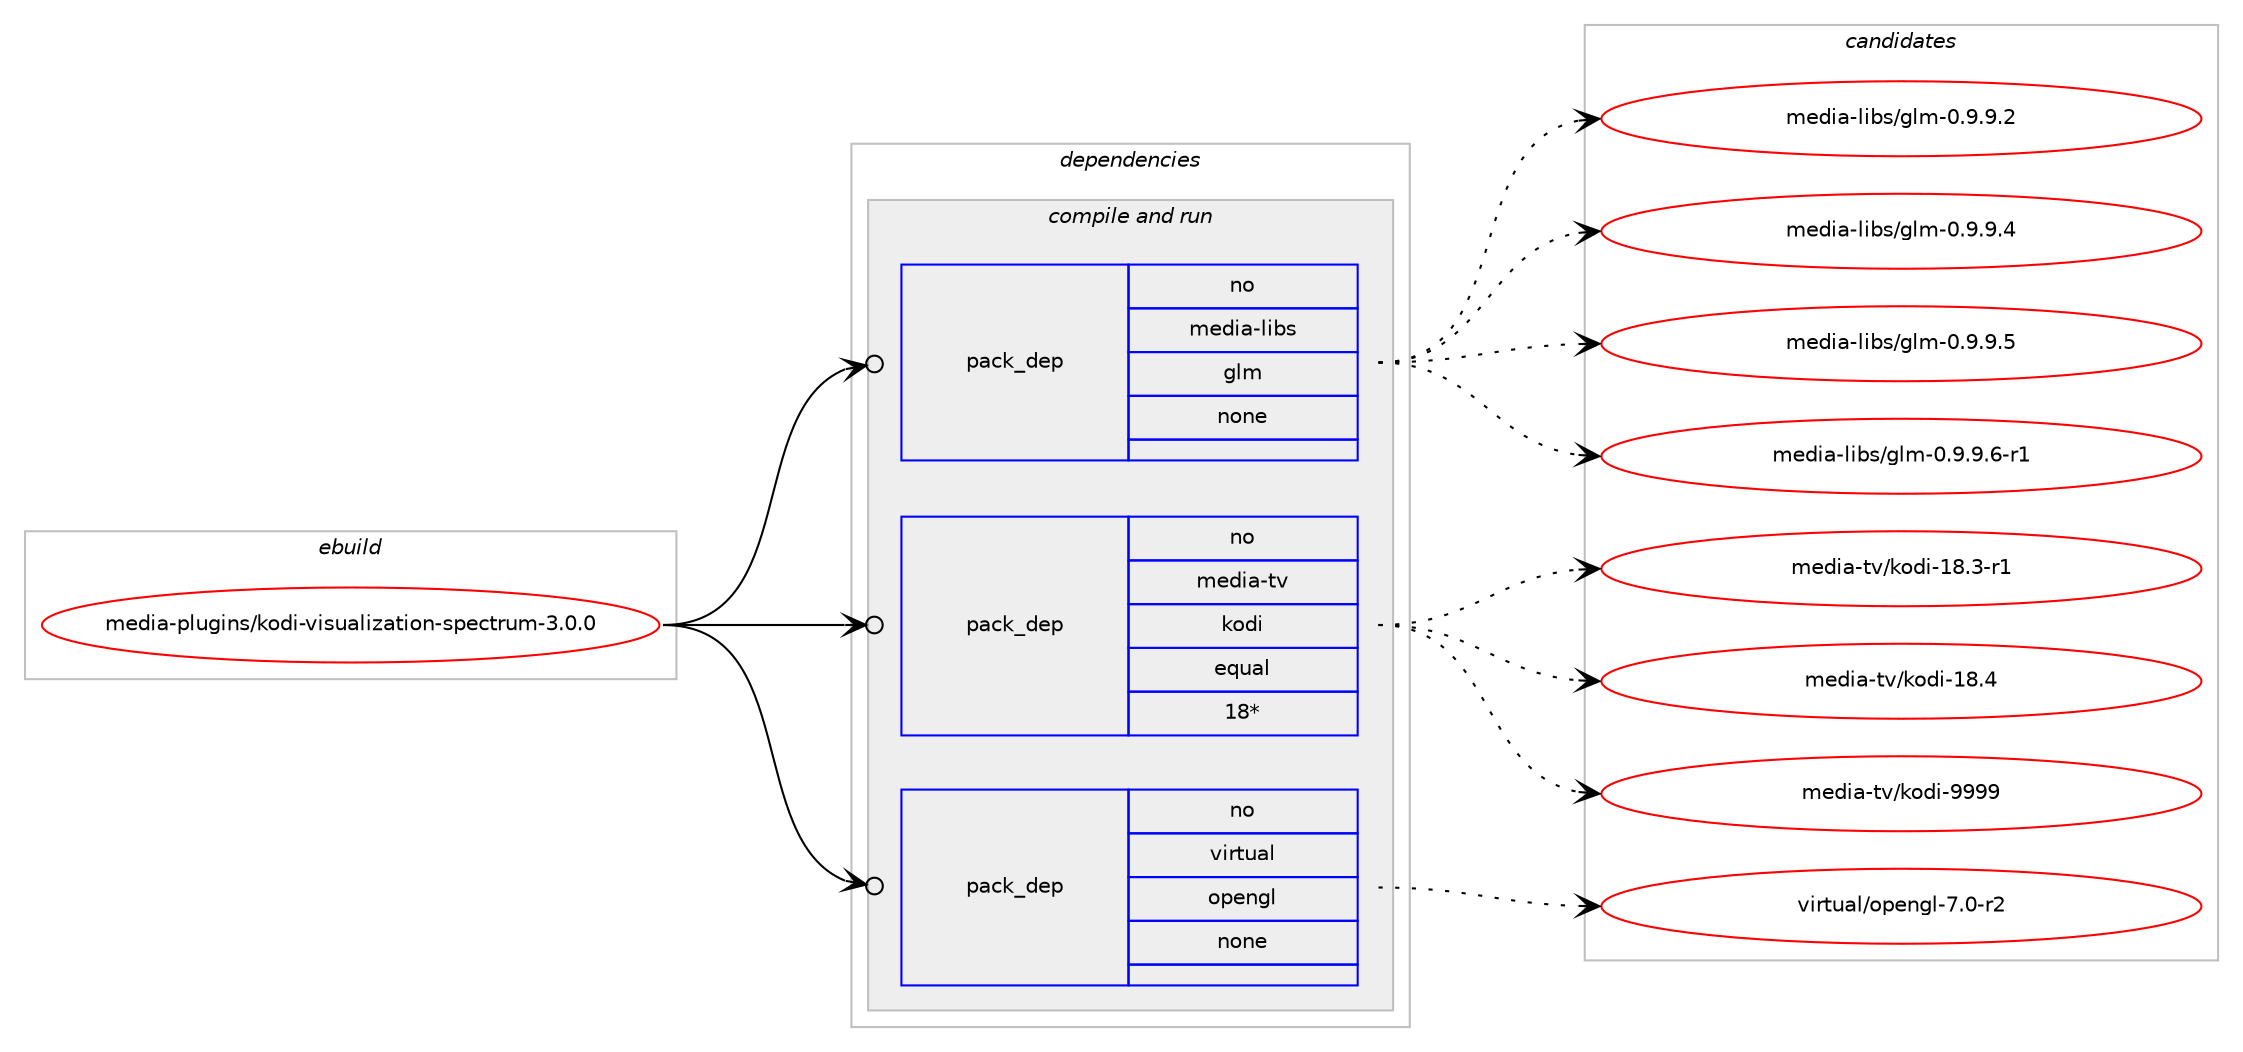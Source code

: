digraph prolog {

# *************
# Graph options
# *************

newrank=true;
concentrate=true;
compound=true;
graph [rankdir=LR,fontname=Helvetica,fontsize=10,ranksep=1.5];#, ranksep=2.5, nodesep=0.2];
edge  [arrowhead=vee];
node  [fontname=Helvetica,fontsize=10];

# **********
# The ebuild
# **********

subgraph cluster_leftcol {
color=gray;
rank=same;
label=<<i>ebuild</i>>;
id [label="media-plugins/kodi-visualization-spectrum-3.0.0", color=red, width=4, href="../media-plugins/kodi-visualization-spectrum-3.0.0.svg"];
}

# ****************
# The dependencies
# ****************

subgraph cluster_midcol {
color=gray;
label=<<i>dependencies</i>>;
subgraph cluster_compile {
fillcolor="#eeeeee";
style=filled;
label=<<i>compile</i>>;
}
subgraph cluster_compileandrun {
fillcolor="#eeeeee";
style=filled;
label=<<i>compile and run</i>>;
subgraph pack587793 {
dependency794868 [label=<<TABLE BORDER="0" CELLBORDER="1" CELLSPACING="0" CELLPADDING="4" WIDTH="220"><TR><TD ROWSPAN="6" CELLPADDING="30">pack_dep</TD></TR><TR><TD WIDTH="110">no</TD></TR><TR><TD>media-libs</TD></TR><TR><TD>glm</TD></TR><TR><TD>none</TD></TR><TR><TD></TD></TR></TABLE>>, shape=none, color=blue];
}
id:e -> dependency794868:w [weight=20,style="solid",arrowhead="odotvee"];
subgraph pack587794 {
dependency794869 [label=<<TABLE BORDER="0" CELLBORDER="1" CELLSPACING="0" CELLPADDING="4" WIDTH="220"><TR><TD ROWSPAN="6" CELLPADDING="30">pack_dep</TD></TR><TR><TD WIDTH="110">no</TD></TR><TR><TD>media-tv</TD></TR><TR><TD>kodi</TD></TR><TR><TD>equal</TD></TR><TR><TD>18*</TD></TR></TABLE>>, shape=none, color=blue];
}
id:e -> dependency794869:w [weight=20,style="solid",arrowhead="odotvee"];
subgraph pack587795 {
dependency794870 [label=<<TABLE BORDER="0" CELLBORDER="1" CELLSPACING="0" CELLPADDING="4" WIDTH="220"><TR><TD ROWSPAN="6" CELLPADDING="30">pack_dep</TD></TR><TR><TD WIDTH="110">no</TD></TR><TR><TD>virtual</TD></TR><TR><TD>opengl</TD></TR><TR><TD>none</TD></TR><TR><TD></TD></TR></TABLE>>, shape=none, color=blue];
}
id:e -> dependency794870:w [weight=20,style="solid",arrowhead="odotvee"];
}
subgraph cluster_run {
fillcolor="#eeeeee";
style=filled;
label=<<i>run</i>>;
}
}

# **************
# The candidates
# **************

subgraph cluster_choices {
rank=same;
color=gray;
label=<<i>candidates</i>>;

subgraph choice587793 {
color=black;
nodesep=1;
choice109101100105974510810598115471031081094548465746574650 [label="media-libs/glm-0.9.9.2", color=red, width=4,href="../media-libs/glm-0.9.9.2.svg"];
choice109101100105974510810598115471031081094548465746574652 [label="media-libs/glm-0.9.9.4", color=red, width=4,href="../media-libs/glm-0.9.9.4.svg"];
choice109101100105974510810598115471031081094548465746574653 [label="media-libs/glm-0.9.9.5", color=red, width=4,href="../media-libs/glm-0.9.9.5.svg"];
choice1091011001059745108105981154710310810945484657465746544511449 [label="media-libs/glm-0.9.9.6-r1", color=red, width=4,href="../media-libs/glm-0.9.9.6-r1.svg"];
dependency794868:e -> choice109101100105974510810598115471031081094548465746574650:w [style=dotted,weight="100"];
dependency794868:e -> choice109101100105974510810598115471031081094548465746574652:w [style=dotted,weight="100"];
dependency794868:e -> choice109101100105974510810598115471031081094548465746574653:w [style=dotted,weight="100"];
dependency794868:e -> choice1091011001059745108105981154710310810945484657465746544511449:w [style=dotted,weight="100"];
}
subgraph choice587794 {
color=black;
nodesep=1;
choice10910110010597451161184710711110010545495646514511449 [label="media-tv/kodi-18.3-r1", color=red, width=4,href="../media-tv/kodi-18.3-r1.svg"];
choice1091011001059745116118471071111001054549564652 [label="media-tv/kodi-18.4", color=red, width=4,href="../media-tv/kodi-18.4.svg"];
choice1091011001059745116118471071111001054557575757 [label="media-tv/kodi-9999", color=red, width=4,href="../media-tv/kodi-9999.svg"];
dependency794869:e -> choice10910110010597451161184710711110010545495646514511449:w [style=dotted,weight="100"];
dependency794869:e -> choice1091011001059745116118471071111001054549564652:w [style=dotted,weight="100"];
dependency794869:e -> choice1091011001059745116118471071111001054557575757:w [style=dotted,weight="100"];
}
subgraph choice587795 {
color=black;
nodesep=1;
choice1181051141161179710847111112101110103108455546484511450 [label="virtual/opengl-7.0-r2", color=red, width=4,href="../virtual/opengl-7.0-r2.svg"];
dependency794870:e -> choice1181051141161179710847111112101110103108455546484511450:w [style=dotted,weight="100"];
}
}

}
